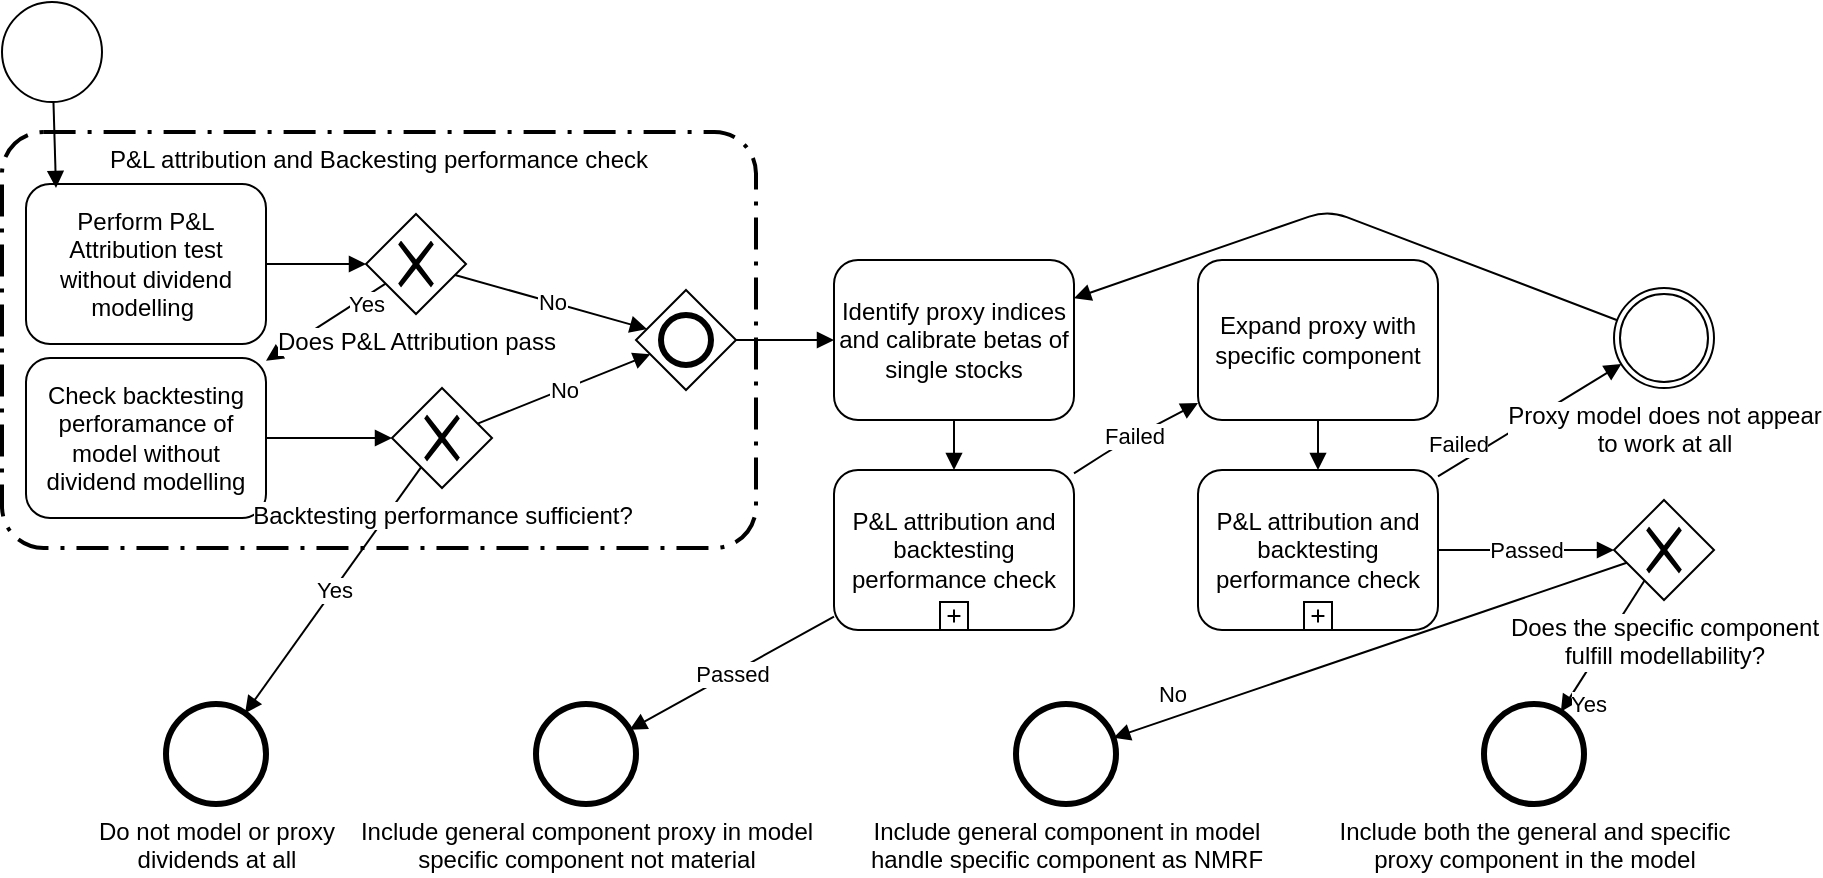 <mxfile version="14.4.8" type="github">
  <diagram id="rC1WBWersCppBYpSQW6r" name="Page-1">
    <mxGraphModel dx="2780" dy="1959" grid="1" gridSize="13" guides="1" tooltips="1" connect="1" arrows="1" fold="1" page="1" pageScale="1" pageWidth="1169" pageHeight="827" math="0" shadow="0">
      <root>
        <mxCell id="0" />
        <mxCell id="1" parent="0" />
        <mxCell id="cW2sHewDqIjpUbxLCJ0e-29" value="P&amp;L attribution and Backesting performance check&#xa;&#xa;&#xa;&#xa;&#xa;&#xa;&#xa;&#xa;&#xa;&#xa;&#xa;&#xa;&#xa;" style="rounded=1;arcSize=10;dashed=1;strokeColor=#000000;fillColor=none;gradientColor=none;dashPattern=8 3 1 3;strokeWidth=2;" vertex="1" parent="1">
          <mxGeometry x="13" y="-749" width="377" height="208" as="geometry" />
        </mxCell>
        <mxCell id="cW2sHewDqIjpUbxLCJ0e-9" value="Yes" style="endArrow=block;endFill=1;endSize=6;html=1;" edge="1" parent="1" source="cW2sHewDqIjpUbxLCJ0e-4" target="cW2sHewDqIjpUbxLCJ0e-6">
          <mxGeometry x="-0.613" y="3" width="100" relative="1" as="geometry">
            <mxPoint x="350" y="-153" as="sourcePoint" />
            <mxPoint x="450" y="-153" as="targetPoint" />
            <mxPoint as="offset" />
          </mxGeometry>
        </mxCell>
        <mxCell id="cW2sHewDqIjpUbxLCJ0e-16" value="Yes" style="endArrow=block;endFill=1;endSize=6;html=1;" edge="1" parent="1" source="cW2sHewDqIjpUbxLCJ0e-12" target="cW2sHewDqIjpUbxLCJ0e-10">
          <mxGeometry width="100" relative="1" as="geometry">
            <mxPoint x="350" y="-153" as="sourcePoint" />
            <mxPoint x="450" y="-153" as="targetPoint" />
          </mxGeometry>
        </mxCell>
        <mxCell id="cW2sHewDqIjpUbxLCJ0e-43" value="Yes" style="endArrow=block;endFill=1;endSize=6;html=1;" edge="1" parent="1" source="cW2sHewDqIjpUbxLCJ0e-40" target="cW2sHewDqIjpUbxLCJ0e-42">
          <mxGeometry x="0.728" y="9" width="100" relative="1" as="geometry">
            <mxPoint x="350" y="-153" as="sourcePoint" />
            <mxPoint x="450" y="-153" as="targetPoint" />
            <mxPoint as="offset" />
          </mxGeometry>
        </mxCell>
        <mxCell id="cW2sHewDqIjpUbxLCJ0e-1" value="" style="shape=mxgraph.bpmn.shape;html=1;verticalLabelPosition=bottom;labelBackgroundColor=#ffffff;verticalAlign=top;align=center;perimeter=ellipsePerimeter;outlineConnect=0;outline=standard;symbol=general;" vertex="1" parent="1">
          <mxGeometry x="13" y="-814" width="50" height="50" as="geometry" />
        </mxCell>
        <mxCell id="cW2sHewDqIjpUbxLCJ0e-2" value="Perform P&amp;amp;L Attribution test without dividend modelling&amp;nbsp; " style="shape=ext;rounded=1;html=1;whiteSpace=wrap;" vertex="1" parent="1">
          <mxGeometry x="25" y="-723" width="120" height="80" as="geometry" />
        </mxCell>
        <mxCell id="cW2sHewDqIjpUbxLCJ0e-3" value="" style="endArrow=block;endFill=1;endSize=6;html=1;" edge="1" parent="1" source="cW2sHewDqIjpUbxLCJ0e-1">
          <mxGeometry width="100" relative="1" as="geometry">
            <mxPoint x="370" y="-153" as="sourcePoint" />
            <mxPoint x="40" y="-721" as="targetPoint" />
          </mxGeometry>
        </mxCell>
        <mxCell id="cW2sHewDqIjpUbxLCJ0e-4" value="Does P&amp;amp;L Attribution pass" style="shape=mxgraph.bpmn.shape;html=1;verticalLabelPosition=bottom;labelBackgroundColor=#ffffff;verticalAlign=top;align=center;perimeter=rhombusPerimeter;background=gateway;outlineConnect=0;outline=none;symbol=exclusiveGw;direction=east;" vertex="1" parent="1">
          <mxGeometry x="195" y="-708" width="50" height="50" as="geometry" />
        </mxCell>
        <mxCell id="cW2sHewDqIjpUbxLCJ0e-5" value="" style="endArrow=block;endFill=1;endSize=6;html=1;" edge="1" parent="1" source="cW2sHewDqIjpUbxLCJ0e-2" target="cW2sHewDqIjpUbxLCJ0e-4">
          <mxGeometry width="100" relative="1" as="geometry">
            <mxPoint x="370" y="-153" as="sourcePoint" />
            <mxPoint x="470" y="-153" as="targetPoint" />
          </mxGeometry>
        </mxCell>
        <mxCell id="cW2sHewDqIjpUbxLCJ0e-6" value="Check backtesting perforamance of model without dividend modelling" style="shape=ext;rounded=1;html=1;whiteSpace=wrap;" vertex="1" parent="1">
          <mxGeometry x="25" y="-636" width="120" height="80" as="geometry" />
        </mxCell>
        <mxCell id="cW2sHewDqIjpUbxLCJ0e-7" value="Identify proxy indices and calibrate betas of single stocks" style="shape=ext;rounded=1;html=1;whiteSpace=wrap;" vertex="1" parent="1">
          <mxGeometry x="429" y="-685" width="120" height="80" as="geometry" />
        </mxCell>
        <mxCell id="cW2sHewDqIjpUbxLCJ0e-8" value="No" style="endArrow=block;endFill=1;endSize=6;html=1;" edge="1" parent="1" source="cW2sHewDqIjpUbxLCJ0e-4" target="cW2sHewDqIjpUbxLCJ0e-13">
          <mxGeometry width="100" relative="1" as="geometry">
            <mxPoint x="350" y="-153" as="sourcePoint" />
            <mxPoint x="450" y="-153" as="targetPoint" />
          </mxGeometry>
        </mxCell>
        <mxCell id="cW2sHewDqIjpUbxLCJ0e-10" value="&lt;div&gt;Do not model or proxy&lt;/div&gt;&lt;div&gt; dividends at all&lt;/div&gt;" style="shape=mxgraph.bpmn.shape;html=1;verticalLabelPosition=bottom;labelBackgroundColor=#ffffff;verticalAlign=top;align=center;perimeter=ellipsePerimeter;outlineConnect=0;outline=end;symbol=general;" vertex="1" parent="1">
          <mxGeometry x="95" y="-463" width="50" height="50" as="geometry" />
        </mxCell>
        <mxCell id="cW2sHewDqIjpUbxLCJ0e-12" value="Backtesting performance sufficient?" style="shape=mxgraph.bpmn.shape;html=1;verticalLabelPosition=bottom;labelBackgroundColor=#ffffff;verticalAlign=top;align=center;perimeter=rhombusPerimeter;background=gateway;outlineConnect=0;outline=none;symbol=exclusiveGw;" vertex="1" parent="1">
          <mxGeometry x="208" y="-621" width="50" height="50" as="geometry" />
        </mxCell>
        <mxCell id="cW2sHewDqIjpUbxLCJ0e-13" value="" style="shape=mxgraph.bpmn.shape;html=1;verticalLabelPosition=bottom;labelBackgroundColor=#ffffff;verticalAlign=top;align=center;perimeter=rhombusPerimeter;background=gateway;outlineConnect=0;outline=end;symbol=general;" vertex="1" parent="1">
          <mxGeometry x="330" y="-670" width="50" height="50" as="geometry" />
        </mxCell>
        <mxCell id="cW2sHewDqIjpUbxLCJ0e-14" value="" style="endArrow=block;endFill=1;endSize=6;html=1;" edge="1" parent="1" source="cW2sHewDqIjpUbxLCJ0e-6" target="cW2sHewDqIjpUbxLCJ0e-12">
          <mxGeometry width="100" relative="1" as="geometry">
            <mxPoint x="350" y="-153" as="sourcePoint" />
            <mxPoint x="450" y="-153" as="targetPoint" />
          </mxGeometry>
        </mxCell>
        <mxCell id="cW2sHewDqIjpUbxLCJ0e-15" value="No" style="endArrow=block;endFill=1;endSize=6;html=1;" edge="1" parent="1" source="cW2sHewDqIjpUbxLCJ0e-12" target="cW2sHewDqIjpUbxLCJ0e-13">
          <mxGeometry width="100" relative="1" as="geometry">
            <mxPoint x="350" y="-153" as="sourcePoint" />
            <mxPoint x="450" y="-153" as="targetPoint" />
          </mxGeometry>
        </mxCell>
        <mxCell id="cW2sHewDqIjpUbxLCJ0e-19" value="" style="endArrow=block;endFill=1;endSize=6;html=1;" edge="1" parent="1" source="cW2sHewDqIjpUbxLCJ0e-13" target="cW2sHewDqIjpUbxLCJ0e-7">
          <mxGeometry width="100" relative="1" as="geometry">
            <mxPoint x="350" y="-153" as="sourcePoint" />
            <mxPoint x="450" y="-153" as="targetPoint" />
          </mxGeometry>
        </mxCell>
        <mxCell id="cW2sHewDqIjpUbxLCJ0e-22" value="" style="endArrow=block;endFill=1;endSize=6;html=1;" edge="1" parent="1" source="cW2sHewDqIjpUbxLCJ0e-7" target="cW2sHewDqIjpUbxLCJ0e-30">
          <mxGeometry width="100" relative="1" as="geometry">
            <mxPoint x="350" y="-153" as="sourcePoint" />
            <mxPoint x="290" y="-13" as="targetPoint" />
          </mxGeometry>
        </mxCell>
        <mxCell id="cW2sHewDqIjpUbxLCJ0e-30" value="P&amp;amp;L attribution and backtesting performance check" style="html=1;whiteSpace=wrap;rounded=1;dropTarget=0;" vertex="1" parent="1">
          <mxGeometry x="429" y="-580" width="120" height="80" as="geometry" />
        </mxCell>
        <mxCell id="cW2sHewDqIjpUbxLCJ0e-31" value="" style="html=1;shape=plus;outlineConnect=0;" vertex="1" parent="cW2sHewDqIjpUbxLCJ0e-30">
          <mxGeometry x="0.5" y="1" width="14" height="14" relative="1" as="geometry">
            <mxPoint x="-7" y="-14" as="offset" />
          </mxGeometry>
        </mxCell>
        <mxCell id="cW2sHewDqIjpUbxLCJ0e-32" value="&lt;div&gt;Include general component proxy in model&lt;br&gt;&lt;/div&gt;&lt;div&gt;specific component not material&lt;br&gt;&lt;/div&gt;" style="shape=mxgraph.bpmn.shape;html=1;verticalLabelPosition=bottom;labelBackgroundColor=#ffffff;verticalAlign=top;align=center;perimeter=ellipsePerimeter;outlineConnect=0;outline=end;symbol=general;" vertex="1" parent="1">
          <mxGeometry x="280" y="-463" width="50" height="50" as="geometry" />
        </mxCell>
        <mxCell id="cW2sHewDqIjpUbxLCJ0e-34" value="Passed" style="endArrow=block;endFill=1;endSize=6;html=1;" edge="1" parent="1" source="cW2sHewDqIjpUbxLCJ0e-30" target="cW2sHewDqIjpUbxLCJ0e-32">
          <mxGeometry width="100" relative="1" as="geometry">
            <mxPoint x="440" y="-23" as="sourcePoint" />
            <mxPoint x="540" y="-23" as="targetPoint" />
          </mxGeometry>
        </mxCell>
        <mxCell id="cW2sHewDqIjpUbxLCJ0e-35" value="Failed" style="endArrow=block;endFill=1;endSize=6;html=1;" edge="1" parent="1" source="cW2sHewDqIjpUbxLCJ0e-30" target="cW2sHewDqIjpUbxLCJ0e-36">
          <mxGeometry width="100" relative="1" as="geometry">
            <mxPoint x="310" y="127" as="sourcePoint" />
            <mxPoint x="355" y="87" as="targetPoint" />
            <Array as="points">
              <mxPoint x="572" y="-593" />
            </Array>
          </mxGeometry>
        </mxCell>
        <mxCell id="cW2sHewDqIjpUbxLCJ0e-36" value="Expand proxy with specific component" style="shape=ext;rounded=1;html=1;whiteSpace=wrap;" vertex="1" parent="1">
          <mxGeometry x="611" y="-685" width="120" height="80" as="geometry" />
        </mxCell>
        <mxCell id="cW2sHewDqIjpUbxLCJ0e-37" value="P&amp;amp;L attribution and backtesting performance check" style="html=1;whiteSpace=wrap;rounded=1;dropTarget=0;" vertex="1" parent="1">
          <mxGeometry x="611" y="-580" width="120" height="80" as="geometry" />
        </mxCell>
        <mxCell id="cW2sHewDqIjpUbxLCJ0e-38" value="" style="html=1;shape=plus;outlineConnect=0;" vertex="1" parent="cW2sHewDqIjpUbxLCJ0e-37">
          <mxGeometry x="0.5" y="1" width="14" height="14" relative="1" as="geometry">
            <mxPoint x="-7" y="-14" as="offset" />
          </mxGeometry>
        </mxCell>
        <mxCell id="cW2sHewDqIjpUbxLCJ0e-39" value="Include general component in model&lt;br&gt;handle specific component as NMRF" style="shape=mxgraph.bpmn.shape;html=1;verticalLabelPosition=bottom;labelBackgroundColor=#ffffff;verticalAlign=top;align=center;perimeter=ellipsePerimeter;outlineConnect=0;outline=end;symbol=general;" vertex="1" parent="1">
          <mxGeometry x="520" y="-463" width="50" height="50" as="geometry" />
        </mxCell>
        <mxCell id="cW2sHewDqIjpUbxLCJ0e-40" value="&lt;div&gt;Does the specific component&lt;/div&gt;&lt;div&gt;fulfill modellability?&lt;br&gt;&lt;/div&gt;" style="shape=mxgraph.bpmn.shape;html=1;verticalLabelPosition=bottom;labelBackgroundColor=#ffffff;verticalAlign=top;align=center;perimeter=rhombusPerimeter;background=gateway;outlineConnect=0;outline=none;symbol=exclusiveGw;" vertex="1" parent="1">
          <mxGeometry x="819" y="-565" width="50" height="50" as="geometry" />
        </mxCell>
        <mxCell id="cW2sHewDqIjpUbxLCJ0e-42" value="Include both the general and specific&lt;br&gt;proxy component in the model" style="shape=mxgraph.bpmn.shape;html=1;verticalLabelPosition=bottom;labelBackgroundColor=#ffffff;verticalAlign=top;align=center;perimeter=ellipsePerimeter;outlineConnect=0;outline=end;symbol=general;" vertex="1" parent="1">
          <mxGeometry x="754" y="-463" width="50" height="50" as="geometry" />
        </mxCell>
        <mxCell id="cW2sHewDqIjpUbxLCJ0e-44" value="No" style="endArrow=block;endFill=1;endSize=6;html=1;" edge="1" parent="1" source="cW2sHewDqIjpUbxLCJ0e-40" target="cW2sHewDqIjpUbxLCJ0e-39">
          <mxGeometry x="0.743" y="-11" width="100" relative="1" as="geometry">
            <mxPoint x="350" y="-153" as="sourcePoint" />
            <mxPoint x="450" y="-153" as="targetPoint" />
            <mxPoint as="offset" />
          </mxGeometry>
        </mxCell>
        <mxCell id="cW2sHewDqIjpUbxLCJ0e-45" value="" style="endArrow=block;endFill=1;endSize=6;html=1;" edge="1" parent="1" source="cW2sHewDqIjpUbxLCJ0e-36" target="cW2sHewDqIjpUbxLCJ0e-37">
          <mxGeometry width="100" relative="1" as="geometry">
            <mxPoint x="350" y="-153" as="sourcePoint" />
            <mxPoint x="450" y="-153" as="targetPoint" />
          </mxGeometry>
        </mxCell>
        <mxCell id="cW2sHewDqIjpUbxLCJ0e-46" value="Passed" style="endArrow=block;endFill=1;endSize=6;html=1;" edge="1" parent="1" source="cW2sHewDqIjpUbxLCJ0e-37" target="cW2sHewDqIjpUbxLCJ0e-40">
          <mxGeometry width="100" relative="1" as="geometry">
            <mxPoint x="415" y="-13" as="sourcePoint" />
            <mxPoint x="580" y="-13" as="targetPoint" />
          </mxGeometry>
        </mxCell>
        <mxCell id="cW2sHewDqIjpUbxLCJ0e-47" value="Failed" style="endArrow=block;endFill=1;endSize=6;html=1;" edge="1" parent="1" source="cW2sHewDqIjpUbxLCJ0e-37" target="cW2sHewDqIjpUbxLCJ0e-48">
          <mxGeometry x="-0.684" y="9" width="100" relative="1" as="geometry">
            <mxPoint x="295" y="22.455" as="sourcePoint" />
            <mxPoint x="180" y="207" as="targetPoint" />
            <mxPoint as="offset" />
          </mxGeometry>
        </mxCell>
        <mxCell id="cW2sHewDqIjpUbxLCJ0e-48" value="&lt;div&gt;Proxy model does not appear&lt;/div&gt;&lt;div&gt;to work at all&lt;br&gt;&lt;/div&gt;" style="shape=mxgraph.bpmn.shape;html=1;verticalLabelPosition=bottom;labelBackgroundColor=#ffffff;verticalAlign=top;align=center;perimeter=ellipsePerimeter;outlineConnect=0;outline=throwing;symbol=general;" vertex="1" parent="1">
          <mxGeometry x="819" y="-671" width="50" height="50" as="geometry" />
        </mxCell>
        <mxCell id="cW2sHewDqIjpUbxLCJ0e-51" value="" style="endArrow=block;endFill=1;endSize=6;html=1;" edge="1" parent="1" source="cW2sHewDqIjpUbxLCJ0e-48" target="cW2sHewDqIjpUbxLCJ0e-7">
          <mxGeometry width="100" relative="1" as="geometry">
            <mxPoint x="350" y="-153" as="sourcePoint" />
            <mxPoint x="450" y="-153" as="targetPoint" />
            <Array as="points">
              <mxPoint x="676" y="-710" />
            </Array>
          </mxGeometry>
        </mxCell>
      </root>
    </mxGraphModel>
  </diagram>
</mxfile>
